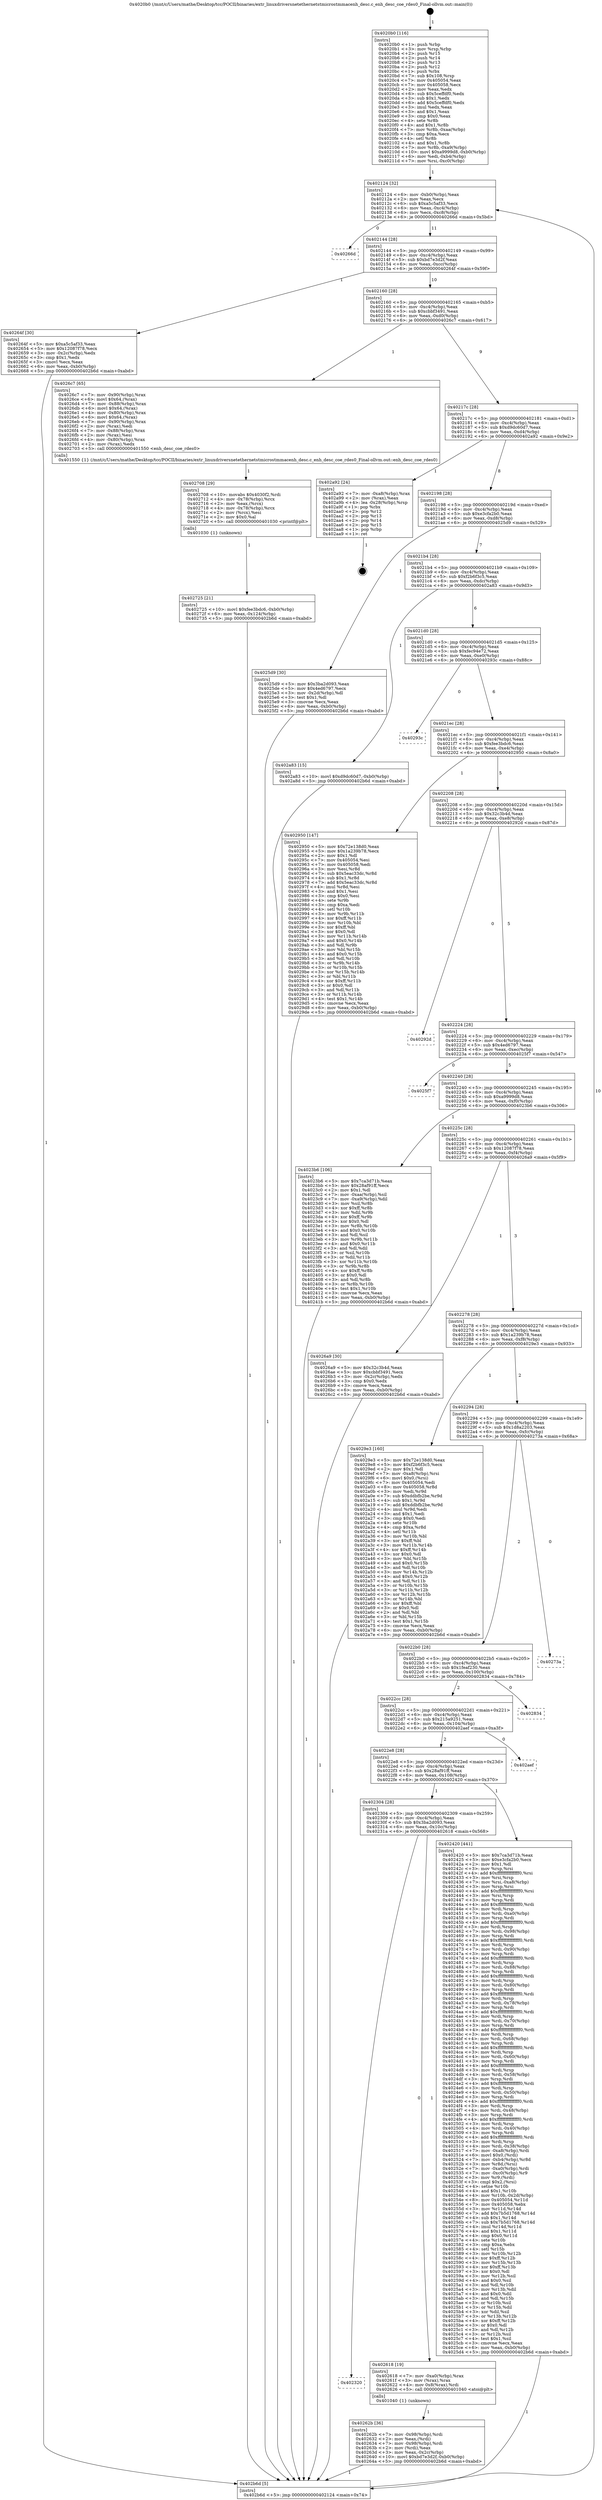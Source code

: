 digraph "0x4020b0" {
  label = "0x4020b0 (/mnt/c/Users/mathe/Desktop/tcc/POCII/binaries/extr_linuxdriversnetethernetstmicrostmmacenh_desc.c_enh_desc_coe_rdes0_Final-ollvm.out::main(0))"
  labelloc = "t"
  node[shape=record]

  Entry [label="",width=0.3,height=0.3,shape=circle,fillcolor=black,style=filled]
  "0x402124" [label="{
     0x402124 [32]\l
     | [instrs]\l
     &nbsp;&nbsp;0x402124 \<+6\>: mov -0xb0(%rbp),%eax\l
     &nbsp;&nbsp;0x40212a \<+2\>: mov %eax,%ecx\l
     &nbsp;&nbsp;0x40212c \<+6\>: sub $0xa5c5af33,%ecx\l
     &nbsp;&nbsp;0x402132 \<+6\>: mov %eax,-0xc4(%rbp)\l
     &nbsp;&nbsp;0x402138 \<+6\>: mov %ecx,-0xc8(%rbp)\l
     &nbsp;&nbsp;0x40213e \<+6\>: je 000000000040266d \<main+0x5bd\>\l
  }"]
  "0x40266d" [label="{
     0x40266d\l
  }", style=dashed]
  "0x402144" [label="{
     0x402144 [28]\l
     | [instrs]\l
     &nbsp;&nbsp;0x402144 \<+5\>: jmp 0000000000402149 \<main+0x99\>\l
     &nbsp;&nbsp;0x402149 \<+6\>: mov -0xc4(%rbp),%eax\l
     &nbsp;&nbsp;0x40214f \<+5\>: sub $0xbd7e3d2f,%eax\l
     &nbsp;&nbsp;0x402154 \<+6\>: mov %eax,-0xcc(%rbp)\l
     &nbsp;&nbsp;0x40215a \<+6\>: je 000000000040264f \<main+0x59f\>\l
  }"]
  Exit [label="",width=0.3,height=0.3,shape=circle,fillcolor=black,style=filled,peripheries=2]
  "0x40264f" [label="{
     0x40264f [30]\l
     | [instrs]\l
     &nbsp;&nbsp;0x40264f \<+5\>: mov $0xa5c5af33,%eax\l
     &nbsp;&nbsp;0x402654 \<+5\>: mov $0x12087f78,%ecx\l
     &nbsp;&nbsp;0x402659 \<+3\>: mov -0x2c(%rbp),%edx\l
     &nbsp;&nbsp;0x40265c \<+3\>: cmp $0x1,%edx\l
     &nbsp;&nbsp;0x40265f \<+3\>: cmovl %ecx,%eax\l
     &nbsp;&nbsp;0x402662 \<+6\>: mov %eax,-0xb0(%rbp)\l
     &nbsp;&nbsp;0x402668 \<+5\>: jmp 0000000000402b6d \<main+0xabd\>\l
  }"]
  "0x402160" [label="{
     0x402160 [28]\l
     | [instrs]\l
     &nbsp;&nbsp;0x402160 \<+5\>: jmp 0000000000402165 \<main+0xb5\>\l
     &nbsp;&nbsp;0x402165 \<+6\>: mov -0xc4(%rbp),%eax\l
     &nbsp;&nbsp;0x40216b \<+5\>: sub $0xcbbf3491,%eax\l
     &nbsp;&nbsp;0x402170 \<+6\>: mov %eax,-0xd0(%rbp)\l
     &nbsp;&nbsp;0x402176 \<+6\>: je 00000000004026c7 \<main+0x617\>\l
  }"]
  "0x402725" [label="{
     0x402725 [21]\l
     | [instrs]\l
     &nbsp;&nbsp;0x402725 \<+10\>: movl $0xfee3bdc6,-0xb0(%rbp)\l
     &nbsp;&nbsp;0x40272f \<+6\>: mov %eax,-0x124(%rbp)\l
     &nbsp;&nbsp;0x402735 \<+5\>: jmp 0000000000402b6d \<main+0xabd\>\l
  }"]
  "0x4026c7" [label="{
     0x4026c7 [65]\l
     | [instrs]\l
     &nbsp;&nbsp;0x4026c7 \<+7\>: mov -0x90(%rbp),%rax\l
     &nbsp;&nbsp;0x4026ce \<+6\>: movl $0x64,(%rax)\l
     &nbsp;&nbsp;0x4026d4 \<+7\>: mov -0x88(%rbp),%rax\l
     &nbsp;&nbsp;0x4026db \<+6\>: movl $0x64,(%rax)\l
     &nbsp;&nbsp;0x4026e1 \<+4\>: mov -0x80(%rbp),%rax\l
     &nbsp;&nbsp;0x4026e5 \<+6\>: movl $0x64,(%rax)\l
     &nbsp;&nbsp;0x4026eb \<+7\>: mov -0x90(%rbp),%rax\l
     &nbsp;&nbsp;0x4026f2 \<+2\>: mov (%rax),%edi\l
     &nbsp;&nbsp;0x4026f4 \<+7\>: mov -0x88(%rbp),%rax\l
     &nbsp;&nbsp;0x4026fb \<+2\>: mov (%rax),%esi\l
     &nbsp;&nbsp;0x4026fd \<+4\>: mov -0x80(%rbp),%rax\l
     &nbsp;&nbsp;0x402701 \<+2\>: mov (%rax),%edx\l
     &nbsp;&nbsp;0x402703 \<+5\>: call 0000000000401550 \<enh_desc_coe_rdes0\>\l
     | [calls]\l
     &nbsp;&nbsp;0x401550 \{1\} (/mnt/c/Users/mathe/Desktop/tcc/POCII/binaries/extr_linuxdriversnetethernetstmicrostmmacenh_desc.c_enh_desc_coe_rdes0_Final-ollvm.out::enh_desc_coe_rdes0)\l
  }"]
  "0x40217c" [label="{
     0x40217c [28]\l
     | [instrs]\l
     &nbsp;&nbsp;0x40217c \<+5\>: jmp 0000000000402181 \<main+0xd1\>\l
     &nbsp;&nbsp;0x402181 \<+6\>: mov -0xc4(%rbp),%eax\l
     &nbsp;&nbsp;0x402187 \<+5\>: sub $0xd9dc60d7,%eax\l
     &nbsp;&nbsp;0x40218c \<+6\>: mov %eax,-0xd4(%rbp)\l
     &nbsp;&nbsp;0x402192 \<+6\>: je 0000000000402a92 \<main+0x9e2\>\l
  }"]
  "0x402708" [label="{
     0x402708 [29]\l
     | [instrs]\l
     &nbsp;&nbsp;0x402708 \<+10\>: movabs $0x4030f2,%rdi\l
     &nbsp;&nbsp;0x402712 \<+4\>: mov -0x78(%rbp),%rcx\l
     &nbsp;&nbsp;0x402716 \<+2\>: mov %eax,(%rcx)\l
     &nbsp;&nbsp;0x402718 \<+4\>: mov -0x78(%rbp),%rcx\l
     &nbsp;&nbsp;0x40271c \<+2\>: mov (%rcx),%esi\l
     &nbsp;&nbsp;0x40271e \<+2\>: mov $0x0,%al\l
     &nbsp;&nbsp;0x402720 \<+5\>: call 0000000000401030 \<printf@plt\>\l
     | [calls]\l
     &nbsp;&nbsp;0x401030 \{1\} (unknown)\l
  }"]
  "0x402a92" [label="{
     0x402a92 [24]\l
     | [instrs]\l
     &nbsp;&nbsp;0x402a92 \<+7\>: mov -0xa8(%rbp),%rax\l
     &nbsp;&nbsp;0x402a99 \<+2\>: mov (%rax),%eax\l
     &nbsp;&nbsp;0x402a9b \<+4\>: lea -0x28(%rbp),%rsp\l
     &nbsp;&nbsp;0x402a9f \<+1\>: pop %rbx\l
     &nbsp;&nbsp;0x402aa0 \<+2\>: pop %r12\l
     &nbsp;&nbsp;0x402aa2 \<+2\>: pop %r13\l
     &nbsp;&nbsp;0x402aa4 \<+2\>: pop %r14\l
     &nbsp;&nbsp;0x402aa6 \<+2\>: pop %r15\l
     &nbsp;&nbsp;0x402aa8 \<+1\>: pop %rbp\l
     &nbsp;&nbsp;0x402aa9 \<+1\>: ret\l
  }"]
  "0x402198" [label="{
     0x402198 [28]\l
     | [instrs]\l
     &nbsp;&nbsp;0x402198 \<+5\>: jmp 000000000040219d \<main+0xed\>\l
     &nbsp;&nbsp;0x40219d \<+6\>: mov -0xc4(%rbp),%eax\l
     &nbsp;&nbsp;0x4021a3 \<+5\>: sub $0xe3cfa2b0,%eax\l
     &nbsp;&nbsp;0x4021a8 \<+6\>: mov %eax,-0xd8(%rbp)\l
     &nbsp;&nbsp;0x4021ae \<+6\>: je 00000000004025d9 \<main+0x529\>\l
  }"]
  "0x40262b" [label="{
     0x40262b [36]\l
     | [instrs]\l
     &nbsp;&nbsp;0x40262b \<+7\>: mov -0x98(%rbp),%rdi\l
     &nbsp;&nbsp;0x402632 \<+2\>: mov %eax,(%rdi)\l
     &nbsp;&nbsp;0x402634 \<+7\>: mov -0x98(%rbp),%rdi\l
     &nbsp;&nbsp;0x40263b \<+2\>: mov (%rdi),%eax\l
     &nbsp;&nbsp;0x40263d \<+3\>: mov %eax,-0x2c(%rbp)\l
     &nbsp;&nbsp;0x402640 \<+10\>: movl $0xbd7e3d2f,-0xb0(%rbp)\l
     &nbsp;&nbsp;0x40264a \<+5\>: jmp 0000000000402b6d \<main+0xabd\>\l
  }"]
  "0x4025d9" [label="{
     0x4025d9 [30]\l
     | [instrs]\l
     &nbsp;&nbsp;0x4025d9 \<+5\>: mov $0x3ba2d093,%eax\l
     &nbsp;&nbsp;0x4025de \<+5\>: mov $0x4ed6797,%ecx\l
     &nbsp;&nbsp;0x4025e3 \<+3\>: mov -0x2d(%rbp),%dl\l
     &nbsp;&nbsp;0x4025e6 \<+3\>: test $0x1,%dl\l
     &nbsp;&nbsp;0x4025e9 \<+3\>: cmovne %ecx,%eax\l
     &nbsp;&nbsp;0x4025ec \<+6\>: mov %eax,-0xb0(%rbp)\l
     &nbsp;&nbsp;0x4025f2 \<+5\>: jmp 0000000000402b6d \<main+0xabd\>\l
  }"]
  "0x4021b4" [label="{
     0x4021b4 [28]\l
     | [instrs]\l
     &nbsp;&nbsp;0x4021b4 \<+5\>: jmp 00000000004021b9 \<main+0x109\>\l
     &nbsp;&nbsp;0x4021b9 \<+6\>: mov -0xc4(%rbp),%eax\l
     &nbsp;&nbsp;0x4021bf \<+5\>: sub $0xf2b6f3c5,%eax\l
     &nbsp;&nbsp;0x4021c4 \<+6\>: mov %eax,-0xdc(%rbp)\l
     &nbsp;&nbsp;0x4021ca \<+6\>: je 0000000000402a83 \<main+0x9d3\>\l
  }"]
  "0x402320" [label="{
     0x402320\l
  }", style=dashed]
  "0x402a83" [label="{
     0x402a83 [15]\l
     | [instrs]\l
     &nbsp;&nbsp;0x402a83 \<+10\>: movl $0xd9dc60d7,-0xb0(%rbp)\l
     &nbsp;&nbsp;0x402a8d \<+5\>: jmp 0000000000402b6d \<main+0xabd\>\l
  }"]
  "0x4021d0" [label="{
     0x4021d0 [28]\l
     | [instrs]\l
     &nbsp;&nbsp;0x4021d0 \<+5\>: jmp 00000000004021d5 \<main+0x125\>\l
     &nbsp;&nbsp;0x4021d5 \<+6\>: mov -0xc4(%rbp),%eax\l
     &nbsp;&nbsp;0x4021db \<+5\>: sub $0xfec94e72,%eax\l
     &nbsp;&nbsp;0x4021e0 \<+6\>: mov %eax,-0xe0(%rbp)\l
     &nbsp;&nbsp;0x4021e6 \<+6\>: je 000000000040293c \<main+0x88c\>\l
  }"]
  "0x402618" [label="{
     0x402618 [19]\l
     | [instrs]\l
     &nbsp;&nbsp;0x402618 \<+7\>: mov -0xa0(%rbp),%rax\l
     &nbsp;&nbsp;0x40261f \<+3\>: mov (%rax),%rax\l
     &nbsp;&nbsp;0x402622 \<+4\>: mov 0x8(%rax),%rdi\l
     &nbsp;&nbsp;0x402626 \<+5\>: call 0000000000401040 \<atoi@plt\>\l
     | [calls]\l
     &nbsp;&nbsp;0x401040 \{1\} (unknown)\l
  }"]
  "0x40293c" [label="{
     0x40293c\l
  }", style=dashed]
  "0x4021ec" [label="{
     0x4021ec [28]\l
     | [instrs]\l
     &nbsp;&nbsp;0x4021ec \<+5\>: jmp 00000000004021f1 \<main+0x141\>\l
     &nbsp;&nbsp;0x4021f1 \<+6\>: mov -0xc4(%rbp),%eax\l
     &nbsp;&nbsp;0x4021f7 \<+5\>: sub $0xfee3bdc6,%eax\l
     &nbsp;&nbsp;0x4021fc \<+6\>: mov %eax,-0xe4(%rbp)\l
     &nbsp;&nbsp;0x402202 \<+6\>: je 0000000000402950 \<main+0x8a0\>\l
  }"]
  "0x402304" [label="{
     0x402304 [28]\l
     | [instrs]\l
     &nbsp;&nbsp;0x402304 \<+5\>: jmp 0000000000402309 \<main+0x259\>\l
     &nbsp;&nbsp;0x402309 \<+6\>: mov -0xc4(%rbp),%eax\l
     &nbsp;&nbsp;0x40230f \<+5\>: sub $0x3ba2d093,%eax\l
     &nbsp;&nbsp;0x402314 \<+6\>: mov %eax,-0x10c(%rbp)\l
     &nbsp;&nbsp;0x40231a \<+6\>: je 0000000000402618 \<main+0x568\>\l
  }"]
  "0x402950" [label="{
     0x402950 [147]\l
     | [instrs]\l
     &nbsp;&nbsp;0x402950 \<+5\>: mov $0x72e138d0,%eax\l
     &nbsp;&nbsp;0x402955 \<+5\>: mov $0x1a239b78,%ecx\l
     &nbsp;&nbsp;0x40295a \<+2\>: mov $0x1,%dl\l
     &nbsp;&nbsp;0x40295c \<+7\>: mov 0x405054,%esi\l
     &nbsp;&nbsp;0x402963 \<+7\>: mov 0x405058,%edi\l
     &nbsp;&nbsp;0x40296a \<+3\>: mov %esi,%r8d\l
     &nbsp;&nbsp;0x40296d \<+7\>: sub $0x5eac33dc,%r8d\l
     &nbsp;&nbsp;0x402974 \<+4\>: sub $0x1,%r8d\l
     &nbsp;&nbsp;0x402978 \<+7\>: add $0x5eac33dc,%r8d\l
     &nbsp;&nbsp;0x40297f \<+4\>: imul %r8d,%esi\l
     &nbsp;&nbsp;0x402983 \<+3\>: and $0x1,%esi\l
     &nbsp;&nbsp;0x402986 \<+3\>: cmp $0x0,%esi\l
     &nbsp;&nbsp;0x402989 \<+4\>: sete %r9b\l
     &nbsp;&nbsp;0x40298d \<+3\>: cmp $0xa,%edi\l
     &nbsp;&nbsp;0x402990 \<+4\>: setl %r10b\l
     &nbsp;&nbsp;0x402994 \<+3\>: mov %r9b,%r11b\l
     &nbsp;&nbsp;0x402997 \<+4\>: xor $0xff,%r11b\l
     &nbsp;&nbsp;0x40299b \<+3\>: mov %r10b,%bl\l
     &nbsp;&nbsp;0x40299e \<+3\>: xor $0xff,%bl\l
     &nbsp;&nbsp;0x4029a1 \<+3\>: xor $0x0,%dl\l
     &nbsp;&nbsp;0x4029a4 \<+3\>: mov %r11b,%r14b\l
     &nbsp;&nbsp;0x4029a7 \<+4\>: and $0x0,%r14b\l
     &nbsp;&nbsp;0x4029ab \<+3\>: and %dl,%r9b\l
     &nbsp;&nbsp;0x4029ae \<+3\>: mov %bl,%r15b\l
     &nbsp;&nbsp;0x4029b1 \<+4\>: and $0x0,%r15b\l
     &nbsp;&nbsp;0x4029b5 \<+3\>: and %dl,%r10b\l
     &nbsp;&nbsp;0x4029b8 \<+3\>: or %r9b,%r14b\l
     &nbsp;&nbsp;0x4029bb \<+3\>: or %r10b,%r15b\l
     &nbsp;&nbsp;0x4029be \<+3\>: xor %r15b,%r14b\l
     &nbsp;&nbsp;0x4029c1 \<+3\>: or %bl,%r11b\l
     &nbsp;&nbsp;0x4029c4 \<+4\>: xor $0xff,%r11b\l
     &nbsp;&nbsp;0x4029c8 \<+3\>: or $0x0,%dl\l
     &nbsp;&nbsp;0x4029cb \<+3\>: and %dl,%r11b\l
     &nbsp;&nbsp;0x4029ce \<+3\>: or %r11b,%r14b\l
     &nbsp;&nbsp;0x4029d1 \<+4\>: test $0x1,%r14b\l
     &nbsp;&nbsp;0x4029d5 \<+3\>: cmovne %ecx,%eax\l
     &nbsp;&nbsp;0x4029d8 \<+6\>: mov %eax,-0xb0(%rbp)\l
     &nbsp;&nbsp;0x4029de \<+5\>: jmp 0000000000402b6d \<main+0xabd\>\l
  }"]
  "0x402208" [label="{
     0x402208 [28]\l
     | [instrs]\l
     &nbsp;&nbsp;0x402208 \<+5\>: jmp 000000000040220d \<main+0x15d\>\l
     &nbsp;&nbsp;0x40220d \<+6\>: mov -0xc4(%rbp),%eax\l
     &nbsp;&nbsp;0x402213 \<+5\>: sub $0x32c3b4d,%eax\l
     &nbsp;&nbsp;0x402218 \<+6\>: mov %eax,-0xe8(%rbp)\l
     &nbsp;&nbsp;0x40221e \<+6\>: je 000000000040292d \<main+0x87d\>\l
  }"]
  "0x402420" [label="{
     0x402420 [441]\l
     | [instrs]\l
     &nbsp;&nbsp;0x402420 \<+5\>: mov $0x7ca3d71b,%eax\l
     &nbsp;&nbsp;0x402425 \<+5\>: mov $0xe3cfa2b0,%ecx\l
     &nbsp;&nbsp;0x40242a \<+2\>: mov $0x1,%dl\l
     &nbsp;&nbsp;0x40242c \<+3\>: mov %rsp,%rsi\l
     &nbsp;&nbsp;0x40242f \<+4\>: add $0xfffffffffffffff0,%rsi\l
     &nbsp;&nbsp;0x402433 \<+3\>: mov %rsi,%rsp\l
     &nbsp;&nbsp;0x402436 \<+7\>: mov %rsi,-0xa8(%rbp)\l
     &nbsp;&nbsp;0x40243d \<+3\>: mov %rsp,%rsi\l
     &nbsp;&nbsp;0x402440 \<+4\>: add $0xfffffffffffffff0,%rsi\l
     &nbsp;&nbsp;0x402444 \<+3\>: mov %rsi,%rsp\l
     &nbsp;&nbsp;0x402447 \<+3\>: mov %rsp,%rdi\l
     &nbsp;&nbsp;0x40244a \<+4\>: add $0xfffffffffffffff0,%rdi\l
     &nbsp;&nbsp;0x40244e \<+3\>: mov %rdi,%rsp\l
     &nbsp;&nbsp;0x402451 \<+7\>: mov %rdi,-0xa0(%rbp)\l
     &nbsp;&nbsp;0x402458 \<+3\>: mov %rsp,%rdi\l
     &nbsp;&nbsp;0x40245b \<+4\>: add $0xfffffffffffffff0,%rdi\l
     &nbsp;&nbsp;0x40245f \<+3\>: mov %rdi,%rsp\l
     &nbsp;&nbsp;0x402462 \<+7\>: mov %rdi,-0x98(%rbp)\l
     &nbsp;&nbsp;0x402469 \<+3\>: mov %rsp,%rdi\l
     &nbsp;&nbsp;0x40246c \<+4\>: add $0xfffffffffffffff0,%rdi\l
     &nbsp;&nbsp;0x402470 \<+3\>: mov %rdi,%rsp\l
     &nbsp;&nbsp;0x402473 \<+7\>: mov %rdi,-0x90(%rbp)\l
     &nbsp;&nbsp;0x40247a \<+3\>: mov %rsp,%rdi\l
     &nbsp;&nbsp;0x40247d \<+4\>: add $0xfffffffffffffff0,%rdi\l
     &nbsp;&nbsp;0x402481 \<+3\>: mov %rdi,%rsp\l
     &nbsp;&nbsp;0x402484 \<+7\>: mov %rdi,-0x88(%rbp)\l
     &nbsp;&nbsp;0x40248b \<+3\>: mov %rsp,%rdi\l
     &nbsp;&nbsp;0x40248e \<+4\>: add $0xfffffffffffffff0,%rdi\l
     &nbsp;&nbsp;0x402492 \<+3\>: mov %rdi,%rsp\l
     &nbsp;&nbsp;0x402495 \<+4\>: mov %rdi,-0x80(%rbp)\l
     &nbsp;&nbsp;0x402499 \<+3\>: mov %rsp,%rdi\l
     &nbsp;&nbsp;0x40249c \<+4\>: add $0xfffffffffffffff0,%rdi\l
     &nbsp;&nbsp;0x4024a0 \<+3\>: mov %rdi,%rsp\l
     &nbsp;&nbsp;0x4024a3 \<+4\>: mov %rdi,-0x78(%rbp)\l
     &nbsp;&nbsp;0x4024a7 \<+3\>: mov %rsp,%rdi\l
     &nbsp;&nbsp;0x4024aa \<+4\>: add $0xfffffffffffffff0,%rdi\l
     &nbsp;&nbsp;0x4024ae \<+3\>: mov %rdi,%rsp\l
     &nbsp;&nbsp;0x4024b1 \<+4\>: mov %rdi,-0x70(%rbp)\l
     &nbsp;&nbsp;0x4024b5 \<+3\>: mov %rsp,%rdi\l
     &nbsp;&nbsp;0x4024b8 \<+4\>: add $0xfffffffffffffff0,%rdi\l
     &nbsp;&nbsp;0x4024bc \<+3\>: mov %rdi,%rsp\l
     &nbsp;&nbsp;0x4024bf \<+4\>: mov %rdi,-0x68(%rbp)\l
     &nbsp;&nbsp;0x4024c3 \<+3\>: mov %rsp,%rdi\l
     &nbsp;&nbsp;0x4024c6 \<+4\>: add $0xfffffffffffffff0,%rdi\l
     &nbsp;&nbsp;0x4024ca \<+3\>: mov %rdi,%rsp\l
     &nbsp;&nbsp;0x4024cd \<+4\>: mov %rdi,-0x60(%rbp)\l
     &nbsp;&nbsp;0x4024d1 \<+3\>: mov %rsp,%rdi\l
     &nbsp;&nbsp;0x4024d4 \<+4\>: add $0xfffffffffffffff0,%rdi\l
     &nbsp;&nbsp;0x4024d8 \<+3\>: mov %rdi,%rsp\l
     &nbsp;&nbsp;0x4024db \<+4\>: mov %rdi,-0x58(%rbp)\l
     &nbsp;&nbsp;0x4024df \<+3\>: mov %rsp,%rdi\l
     &nbsp;&nbsp;0x4024e2 \<+4\>: add $0xfffffffffffffff0,%rdi\l
     &nbsp;&nbsp;0x4024e6 \<+3\>: mov %rdi,%rsp\l
     &nbsp;&nbsp;0x4024e9 \<+4\>: mov %rdi,-0x50(%rbp)\l
     &nbsp;&nbsp;0x4024ed \<+3\>: mov %rsp,%rdi\l
     &nbsp;&nbsp;0x4024f0 \<+4\>: add $0xfffffffffffffff0,%rdi\l
     &nbsp;&nbsp;0x4024f4 \<+3\>: mov %rdi,%rsp\l
     &nbsp;&nbsp;0x4024f7 \<+4\>: mov %rdi,-0x48(%rbp)\l
     &nbsp;&nbsp;0x4024fb \<+3\>: mov %rsp,%rdi\l
     &nbsp;&nbsp;0x4024fe \<+4\>: add $0xfffffffffffffff0,%rdi\l
     &nbsp;&nbsp;0x402502 \<+3\>: mov %rdi,%rsp\l
     &nbsp;&nbsp;0x402505 \<+4\>: mov %rdi,-0x40(%rbp)\l
     &nbsp;&nbsp;0x402509 \<+3\>: mov %rsp,%rdi\l
     &nbsp;&nbsp;0x40250c \<+4\>: add $0xfffffffffffffff0,%rdi\l
     &nbsp;&nbsp;0x402510 \<+3\>: mov %rdi,%rsp\l
     &nbsp;&nbsp;0x402513 \<+4\>: mov %rdi,-0x38(%rbp)\l
     &nbsp;&nbsp;0x402517 \<+7\>: mov -0xa8(%rbp),%rdi\l
     &nbsp;&nbsp;0x40251e \<+6\>: movl $0x0,(%rdi)\l
     &nbsp;&nbsp;0x402524 \<+7\>: mov -0xb4(%rbp),%r8d\l
     &nbsp;&nbsp;0x40252b \<+3\>: mov %r8d,(%rsi)\l
     &nbsp;&nbsp;0x40252e \<+7\>: mov -0xa0(%rbp),%rdi\l
     &nbsp;&nbsp;0x402535 \<+7\>: mov -0xc0(%rbp),%r9\l
     &nbsp;&nbsp;0x40253c \<+3\>: mov %r9,(%rdi)\l
     &nbsp;&nbsp;0x40253f \<+3\>: cmpl $0x2,(%rsi)\l
     &nbsp;&nbsp;0x402542 \<+4\>: setne %r10b\l
     &nbsp;&nbsp;0x402546 \<+4\>: and $0x1,%r10b\l
     &nbsp;&nbsp;0x40254a \<+4\>: mov %r10b,-0x2d(%rbp)\l
     &nbsp;&nbsp;0x40254e \<+8\>: mov 0x405054,%r11d\l
     &nbsp;&nbsp;0x402556 \<+7\>: mov 0x405058,%ebx\l
     &nbsp;&nbsp;0x40255d \<+3\>: mov %r11d,%r14d\l
     &nbsp;&nbsp;0x402560 \<+7\>: add $0x7b5d1768,%r14d\l
     &nbsp;&nbsp;0x402567 \<+4\>: sub $0x1,%r14d\l
     &nbsp;&nbsp;0x40256b \<+7\>: sub $0x7b5d1768,%r14d\l
     &nbsp;&nbsp;0x402572 \<+4\>: imul %r14d,%r11d\l
     &nbsp;&nbsp;0x402576 \<+4\>: and $0x1,%r11d\l
     &nbsp;&nbsp;0x40257a \<+4\>: cmp $0x0,%r11d\l
     &nbsp;&nbsp;0x40257e \<+4\>: sete %r10b\l
     &nbsp;&nbsp;0x402582 \<+3\>: cmp $0xa,%ebx\l
     &nbsp;&nbsp;0x402585 \<+4\>: setl %r15b\l
     &nbsp;&nbsp;0x402589 \<+3\>: mov %r10b,%r12b\l
     &nbsp;&nbsp;0x40258c \<+4\>: xor $0xff,%r12b\l
     &nbsp;&nbsp;0x402590 \<+3\>: mov %r15b,%r13b\l
     &nbsp;&nbsp;0x402593 \<+4\>: xor $0xff,%r13b\l
     &nbsp;&nbsp;0x402597 \<+3\>: xor $0x0,%dl\l
     &nbsp;&nbsp;0x40259a \<+3\>: mov %r12b,%sil\l
     &nbsp;&nbsp;0x40259d \<+4\>: and $0x0,%sil\l
     &nbsp;&nbsp;0x4025a1 \<+3\>: and %dl,%r10b\l
     &nbsp;&nbsp;0x4025a4 \<+3\>: mov %r13b,%dil\l
     &nbsp;&nbsp;0x4025a7 \<+4\>: and $0x0,%dil\l
     &nbsp;&nbsp;0x4025ab \<+3\>: and %dl,%r15b\l
     &nbsp;&nbsp;0x4025ae \<+3\>: or %r10b,%sil\l
     &nbsp;&nbsp;0x4025b1 \<+3\>: or %r15b,%dil\l
     &nbsp;&nbsp;0x4025b4 \<+3\>: xor %dil,%sil\l
     &nbsp;&nbsp;0x4025b7 \<+3\>: or %r13b,%r12b\l
     &nbsp;&nbsp;0x4025ba \<+4\>: xor $0xff,%r12b\l
     &nbsp;&nbsp;0x4025be \<+3\>: or $0x0,%dl\l
     &nbsp;&nbsp;0x4025c1 \<+3\>: and %dl,%r12b\l
     &nbsp;&nbsp;0x4025c4 \<+3\>: or %r12b,%sil\l
     &nbsp;&nbsp;0x4025c7 \<+4\>: test $0x1,%sil\l
     &nbsp;&nbsp;0x4025cb \<+3\>: cmovne %ecx,%eax\l
     &nbsp;&nbsp;0x4025ce \<+6\>: mov %eax,-0xb0(%rbp)\l
     &nbsp;&nbsp;0x4025d4 \<+5\>: jmp 0000000000402b6d \<main+0xabd\>\l
  }"]
  "0x40292d" [label="{
     0x40292d\l
  }", style=dashed]
  "0x402224" [label="{
     0x402224 [28]\l
     | [instrs]\l
     &nbsp;&nbsp;0x402224 \<+5\>: jmp 0000000000402229 \<main+0x179\>\l
     &nbsp;&nbsp;0x402229 \<+6\>: mov -0xc4(%rbp),%eax\l
     &nbsp;&nbsp;0x40222f \<+5\>: sub $0x4ed6797,%eax\l
     &nbsp;&nbsp;0x402234 \<+6\>: mov %eax,-0xec(%rbp)\l
     &nbsp;&nbsp;0x40223a \<+6\>: je 00000000004025f7 \<main+0x547\>\l
  }"]
  "0x4022e8" [label="{
     0x4022e8 [28]\l
     | [instrs]\l
     &nbsp;&nbsp;0x4022e8 \<+5\>: jmp 00000000004022ed \<main+0x23d\>\l
     &nbsp;&nbsp;0x4022ed \<+6\>: mov -0xc4(%rbp),%eax\l
     &nbsp;&nbsp;0x4022f3 \<+5\>: sub $0x28af91ff,%eax\l
     &nbsp;&nbsp;0x4022f8 \<+6\>: mov %eax,-0x108(%rbp)\l
     &nbsp;&nbsp;0x4022fe \<+6\>: je 0000000000402420 \<main+0x370\>\l
  }"]
  "0x4025f7" [label="{
     0x4025f7\l
  }", style=dashed]
  "0x402240" [label="{
     0x402240 [28]\l
     | [instrs]\l
     &nbsp;&nbsp;0x402240 \<+5\>: jmp 0000000000402245 \<main+0x195\>\l
     &nbsp;&nbsp;0x402245 \<+6\>: mov -0xc4(%rbp),%eax\l
     &nbsp;&nbsp;0x40224b \<+5\>: sub $0xa9999d8,%eax\l
     &nbsp;&nbsp;0x402250 \<+6\>: mov %eax,-0xf0(%rbp)\l
     &nbsp;&nbsp;0x402256 \<+6\>: je 00000000004023b6 \<main+0x306\>\l
  }"]
  "0x402aef" [label="{
     0x402aef\l
  }", style=dashed]
  "0x4023b6" [label="{
     0x4023b6 [106]\l
     | [instrs]\l
     &nbsp;&nbsp;0x4023b6 \<+5\>: mov $0x7ca3d71b,%eax\l
     &nbsp;&nbsp;0x4023bb \<+5\>: mov $0x28af91ff,%ecx\l
     &nbsp;&nbsp;0x4023c0 \<+2\>: mov $0x1,%dl\l
     &nbsp;&nbsp;0x4023c2 \<+7\>: mov -0xaa(%rbp),%sil\l
     &nbsp;&nbsp;0x4023c9 \<+7\>: mov -0xa9(%rbp),%dil\l
     &nbsp;&nbsp;0x4023d0 \<+3\>: mov %sil,%r8b\l
     &nbsp;&nbsp;0x4023d3 \<+4\>: xor $0xff,%r8b\l
     &nbsp;&nbsp;0x4023d7 \<+3\>: mov %dil,%r9b\l
     &nbsp;&nbsp;0x4023da \<+4\>: xor $0xff,%r9b\l
     &nbsp;&nbsp;0x4023de \<+3\>: xor $0x0,%dl\l
     &nbsp;&nbsp;0x4023e1 \<+3\>: mov %r8b,%r10b\l
     &nbsp;&nbsp;0x4023e4 \<+4\>: and $0x0,%r10b\l
     &nbsp;&nbsp;0x4023e8 \<+3\>: and %dl,%sil\l
     &nbsp;&nbsp;0x4023eb \<+3\>: mov %r9b,%r11b\l
     &nbsp;&nbsp;0x4023ee \<+4\>: and $0x0,%r11b\l
     &nbsp;&nbsp;0x4023f2 \<+3\>: and %dl,%dil\l
     &nbsp;&nbsp;0x4023f5 \<+3\>: or %sil,%r10b\l
     &nbsp;&nbsp;0x4023f8 \<+3\>: or %dil,%r11b\l
     &nbsp;&nbsp;0x4023fb \<+3\>: xor %r11b,%r10b\l
     &nbsp;&nbsp;0x4023fe \<+3\>: or %r9b,%r8b\l
     &nbsp;&nbsp;0x402401 \<+4\>: xor $0xff,%r8b\l
     &nbsp;&nbsp;0x402405 \<+3\>: or $0x0,%dl\l
     &nbsp;&nbsp;0x402408 \<+3\>: and %dl,%r8b\l
     &nbsp;&nbsp;0x40240b \<+3\>: or %r8b,%r10b\l
     &nbsp;&nbsp;0x40240e \<+4\>: test $0x1,%r10b\l
     &nbsp;&nbsp;0x402412 \<+3\>: cmovne %ecx,%eax\l
     &nbsp;&nbsp;0x402415 \<+6\>: mov %eax,-0xb0(%rbp)\l
     &nbsp;&nbsp;0x40241b \<+5\>: jmp 0000000000402b6d \<main+0xabd\>\l
  }"]
  "0x40225c" [label="{
     0x40225c [28]\l
     | [instrs]\l
     &nbsp;&nbsp;0x40225c \<+5\>: jmp 0000000000402261 \<main+0x1b1\>\l
     &nbsp;&nbsp;0x402261 \<+6\>: mov -0xc4(%rbp),%eax\l
     &nbsp;&nbsp;0x402267 \<+5\>: sub $0x12087f78,%eax\l
     &nbsp;&nbsp;0x40226c \<+6\>: mov %eax,-0xf4(%rbp)\l
     &nbsp;&nbsp;0x402272 \<+6\>: je 00000000004026a9 \<main+0x5f9\>\l
  }"]
  "0x402b6d" [label="{
     0x402b6d [5]\l
     | [instrs]\l
     &nbsp;&nbsp;0x402b6d \<+5\>: jmp 0000000000402124 \<main+0x74\>\l
  }"]
  "0x4020b0" [label="{
     0x4020b0 [116]\l
     | [instrs]\l
     &nbsp;&nbsp;0x4020b0 \<+1\>: push %rbp\l
     &nbsp;&nbsp;0x4020b1 \<+3\>: mov %rsp,%rbp\l
     &nbsp;&nbsp;0x4020b4 \<+2\>: push %r15\l
     &nbsp;&nbsp;0x4020b6 \<+2\>: push %r14\l
     &nbsp;&nbsp;0x4020b8 \<+2\>: push %r13\l
     &nbsp;&nbsp;0x4020ba \<+2\>: push %r12\l
     &nbsp;&nbsp;0x4020bc \<+1\>: push %rbx\l
     &nbsp;&nbsp;0x4020bd \<+7\>: sub $0x108,%rsp\l
     &nbsp;&nbsp;0x4020c4 \<+7\>: mov 0x405054,%eax\l
     &nbsp;&nbsp;0x4020cb \<+7\>: mov 0x405058,%ecx\l
     &nbsp;&nbsp;0x4020d2 \<+2\>: mov %eax,%edx\l
     &nbsp;&nbsp;0x4020d4 \<+6\>: sub $0x5ceffdf0,%edx\l
     &nbsp;&nbsp;0x4020da \<+3\>: sub $0x1,%edx\l
     &nbsp;&nbsp;0x4020dd \<+6\>: add $0x5ceffdf0,%edx\l
     &nbsp;&nbsp;0x4020e3 \<+3\>: imul %edx,%eax\l
     &nbsp;&nbsp;0x4020e6 \<+3\>: and $0x1,%eax\l
     &nbsp;&nbsp;0x4020e9 \<+3\>: cmp $0x0,%eax\l
     &nbsp;&nbsp;0x4020ec \<+4\>: sete %r8b\l
     &nbsp;&nbsp;0x4020f0 \<+4\>: and $0x1,%r8b\l
     &nbsp;&nbsp;0x4020f4 \<+7\>: mov %r8b,-0xaa(%rbp)\l
     &nbsp;&nbsp;0x4020fb \<+3\>: cmp $0xa,%ecx\l
     &nbsp;&nbsp;0x4020fe \<+4\>: setl %r8b\l
     &nbsp;&nbsp;0x402102 \<+4\>: and $0x1,%r8b\l
     &nbsp;&nbsp;0x402106 \<+7\>: mov %r8b,-0xa9(%rbp)\l
     &nbsp;&nbsp;0x40210d \<+10\>: movl $0xa9999d8,-0xb0(%rbp)\l
     &nbsp;&nbsp;0x402117 \<+6\>: mov %edi,-0xb4(%rbp)\l
     &nbsp;&nbsp;0x40211d \<+7\>: mov %rsi,-0xc0(%rbp)\l
  }"]
  "0x4022cc" [label="{
     0x4022cc [28]\l
     | [instrs]\l
     &nbsp;&nbsp;0x4022cc \<+5\>: jmp 00000000004022d1 \<main+0x221\>\l
     &nbsp;&nbsp;0x4022d1 \<+6\>: mov -0xc4(%rbp),%eax\l
     &nbsp;&nbsp;0x4022d7 \<+5\>: sub $0x215a9251,%eax\l
     &nbsp;&nbsp;0x4022dc \<+6\>: mov %eax,-0x104(%rbp)\l
     &nbsp;&nbsp;0x4022e2 \<+6\>: je 0000000000402aef \<main+0xa3f\>\l
  }"]
  "0x4026a9" [label="{
     0x4026a9 [30]\l
     | [instrs]\l
     &nbsp;&nbsp;0x4026a9 \<+5\>: mov $0x32c3b4d,%eax\l
     &nbsp;&nbsp;0x4026ae \<+5\>: mov $0xcbbf3491,%ecx\l
     &nbsp;&nbsp;0x4026b3 \<+3\>: mov -0x2c(%rbp),%edx\l
     &nbsp;&nbsp;0x4026b6 \<+3\>: cmp $0x0,%edx\l
     &nbsp;&nbsp;0x4026b9 \<+3\>: cmove %ecx,%eax\l
     &nbsp;&nbsp;0x4026bc \<+6\>: mov %eax,-0xb0(%rbp)\l
     &nbsp;&nbsp;0x4026c2 \<+5\>: jmp 0000000000402b6d \<main+0xabd\>\l
  }"]
  "0x402278" [label="{
     0x402278 [28]\l
     | [instrs]\l
     &nbsp;&nbsp;0x402278 \<+5\>: jmp 000000000040227d \<main+0x1cd\>\l
     &nbsp;&nbsp;0x40227d \<+6\>: mov -0xc4(%rbp),%eax\l
     &nbsp;&nbsp;0x402283 \<+5\>: sub $0x1a239b78,%eax\l
     &nbsp;&nbsp;0x402288 \<+6\>: mov %eax,-0xf8(%rbp)\l
     &nbsp;&nbsp;0x40228e \<+6\>: je 00000000004029e3 \<main+0x933\>\l
  }"]
  "0x402834" [label="{
     0x402834\l
  }", style=dashed]
  "0x4029e3" [label="{
     0x4029e3 [160]\l
     | [instrs]\l
     &nbsp;&nbsp;0x4029e3 \<+5\>: mov $0x72e138d0,%eax\l
     &nbsp;&nbsp;0x4029e8 \<+5\>: mov $0xf2b6f3c5,%ecx\l
     &nbsp;&nbsp;0x4029ed \<+2\>: mov $0x1,%dl\l
     &nbsp;&nbsp;0x4029ef \<+7\>: mov -0xa8(%rbp),%rsi\l
     &nbsp;&nbsp;0x4029f6 \<+6\>: movl $0x0,(%rsi)\l
     &nbsp;&nbsp;0x4029fc \<+7\>: mov 0x405054,%edi\l
     &nbsp;&nbsp;0x402a03 \<+8\>: mov 0x405058,%r8d\l
     &nbsp;&nbsp;0x402a0b \<+3\>: mov %edi,%r9d\l
     &nbsp;&nbsp;0x402a0e \<+7\>: sub $0xddbfb2be,%r9d\l
     &nbsp;&nbsp;0x402a15 \<+4\>: sub $0x1,%r9d\l
     &nbsp;&nbsp;0x402a19 \<+7\>: add $0xddbfb2be,%r9d\l
     &nbsp;&nbsp;0x402a20 \<+4\>: imul %r9d,%edi\l
     &nbsp;&nbsp;0x402a24 \<+3\>: and $0x1,%edi\l
     &nbsp;&nbsp;0x402a27 \<+3\>: cmp $0x0,%edi\l
     &nbsp;&nbsp;0x402a2a \<+4\>: sete %r10b\l
     &nbsp;&nbsp;0x402a2e \<+4\>: cmp $0xa,%r8d\l
     &nbsp;&nbsp;0x402a32 \<+4\>: setl %r11b\l
     &nbsp;&nbsp;0x402a36 \<+3\>: mov %r10b,%bl\l
     &nbsp;&nbsp;0x402a39 \<+3\>: xor $0xff,%bl\l
     &nbsp;&nbsp;0x402a3c \<+3\>: mov %r11b,%r14b\l
     &nbsp;&nbsp;0x402a3f \<+4\>: xor $0xff,%r14b\l
     &nbsp;&nbsp;0x402a43 \<+3\>: xor $0x0,%dl\l
     &nbsp;&nbsp;0x402a46 \<+3\>: mov %bl,%r15b\l
     &nbsp;&nbsp;0x402a49 \<+4\>: and $0x0,%r15b\l
     &nbsp;&nbsp;0x402a4d \<+3\>: and %dl,%r10b\l
     &nbsp;&nbsp;0x402a50 \<+3\>: mov %r14b,%r12b\l
     &nbsp;&nbsp;0x402a53 \<+4\>: and $0x0,%r12b\l
     &nbsp;&nbsp;0x402a57 \<+3\>: and %dl,%r11b\l
     &nbsp;&nbsp;0x402a5a \<+3\>: or %r10b,%r15b\l
     &nbsp;&nbsp;0x402a5d \<+3\>: or %r11b,%r12b\l
     &nbsp;&nbsp;0x402a60 \<+3\>: xor %r12b,%r15b\l
     &nbsp;&nbsp;0x402a63 \<+3\>: or %r14b,%bl\l
     &nbsp;&nbsp;0x402a66 \<+3\>: xor $0xff,%bl\l
     &nbsp;&nbsp;0x402a69 \<+3\>: or $0x0,%dl\l
     &nbsp;&nbsp;0x402a6c \<+2\>: and %dl,%bl\l
     &nbsp;&nbsp;0x402a6e \<+3\>: or %bl,%r15b\l
     &nbsp;&nbsp;0x402a71 \<+4\>: test $0x1,%r15b\l
     &nbsp;&nbsp;0x402a75 \<+3\>: cmovne %ecx,%eax\l
     &nbsp;&nbsp;0x402a78 \<+6\>: mov %eax,-0xb0(%rbp)\l
     &nbsp;&nbsp;0x402a7e \<+5\>: jmp 0000000000402b6d \<main+0xabd\>\l
  }"]
  "0x402294" [label="{
     0x402294 [28]\l
     | [instrs]\l
     &nbsp;&nbsp;0x402294 \<+5\>: jmp 0000000000402299 \<main+0x1e9\>\l
     &nbsp;&nbsp;0x402299 \<+6\>: mov -0xc4(%rbp),%eax\l
     &nbsp;&nbsp;0x40229f \<+5\>: sub $0x1d8a2203,%eax\l
     &nbsp;&nbsp;0x4022a4 \<+6\>: mov %eax,-0xfc(%rbp)\l
     &nbsp;&nbsp;0x4022aa \<+6\>: je 000000000040273a \<main+0x68a\>\l
  }"]
  "0x4022b0" [label="{
     0x4022b0 [28]\l
     | [instrs]\l
     &nbsp;&nbsp;0x4022b0 \<+5\>: jmp 00000000004022b5 \<main+0x205\>\l
     &nbsp;&nbsp;0x4022b5 \<+6\>: mov -0xc4(%rbp),%eax\l
     &nbsp;&nbsp;0x4022bb \<+5\>: sub $0x1feaf230,%eax\l
     &nbsp;&nbsp;0x4022c0 \<+6\>: mov %eax,-0x100(%rbp)\l
     &nbsp;&nbsp;0x4022c6 \<+6\>: je 0000000000402834 \<main+0x784\>\l
  }"]
  "0x40273a" [label="{
     0x40273a\l
  }", style=dashed]
  Entry -> "0x4020b0" [label=" 1"]
  "0x402124" -> "0x40266d" [label=" 0"]
  "0x402124" -> "0x402144" [label=" 11"]
  "0x402a92" -> Exit [label=" 1"]
  "0x402144" -> "0x40264f" [label=" 1"]
  "0x402144" -> "0x402160" [label=" 10"]
  "0x402a83" -> "0x402b6d" [label=" 1"]
  "0x402160" -> "0x4026c7" [label=" 1"]
  "0x402160" -> "0x40217c" [label=" 9"]
  "0x4029e3" -> "0x402b6d" [label=" 1"]
  "0x40217c" -> "0x402a92" [label=" 1"]
  "0x40217c" -> "0x402198" [label=" 8"]
  "0x402950" -> "0x402b6d" [label=" 1"]
  "0x402198" -> "0x4025d9" [label=" 1"]
  "0x402198" -> "0x4021b4" [label=" 7"]
  "0x402725" -> "0x402b6d" [label=" 1"]
  "0x4021b4" -> "0x402a83" [label=" 1"]
  "0x4021b4" -> "0x4021d0" [label=" 6"]
  "0x402708" -> "0x402725" [label=" 1"]
  "0x4021d0" -> "0x40293c" [label=" 0"]
  "0x4021d0" -> "0x4021ec" [label=" 6"]
  "0x4026c7" -> "0x402708" [label=" 1"]
  "0x4021ec" -> "0x402950" [label=" 1"]
  "0x4021ec" -> "0x402208" [label=" 5"]
  "0x40262b" -> "0x402b6d" [label=" 1"]
  "0x402208" -> "0x40292d" [label=" 0"]
  "0x402208" -> "0x402224" [label=" 5"]
  "0x402618" -> "0x40262b" [label=" 1"]
  "0x402224" -> "0x4025f7" [label=" 0"]
  "0x402224" -> "0x402240" [label=" 5"]
  "0x402304" -> "0x402618" [label=" 1"]
  "0x402240" -> "0x4023b6" [label=" 1"]
  "0x402240" -> "0x40225c" [label=" 4"]
  "0x4023b6" -> "0x402b6d" [label=" 1"]
  "0x4020b0" -> "0x402124" [label=" 1"]
  "0x402b6d" -> "0x402124" [label=" 10"]
  "0x4026a9" -> "0x402b6d" [label=" 1"]
  "0x40225c" -> "0x4026a9" [label=" 1"]
  "0x40225c" -> "0x402278" [label=" 3"]
  "0x402420" -> "0x402b6d" [label=" 1"]
  "0x402278" -> "0x4029e3" [label=" 1"]
  "0x402278" -> "0x402294" [label=" 2"]
  "0x40264f" -> "0x402b6d" [label=" 1"]
  "0x402294" -> "0x40273a" [label=" 0"]
  "0x402294" -> "0x4022b0" [label=" 2"]
  "0x4022e8" -> "0x402304" [label=" 1"]
  "0x4022b0" -> "0x402834" [label=" 0"]
  "0x4022b0" -> "0x4022cc" [label=" 2"]
  "0x4025d9" -> "0x402b6d" [label=" 1"]
  "0x4022cc" -> "0x402aef" [label=" 0"]
  "0x4022cc" -> "0x4022e8" [label=" 2"]
  "0x402304" -> "0x402320" [label=" 0"]
  "0x4022e8" -> "0x402420" [label=" 1"]
}
